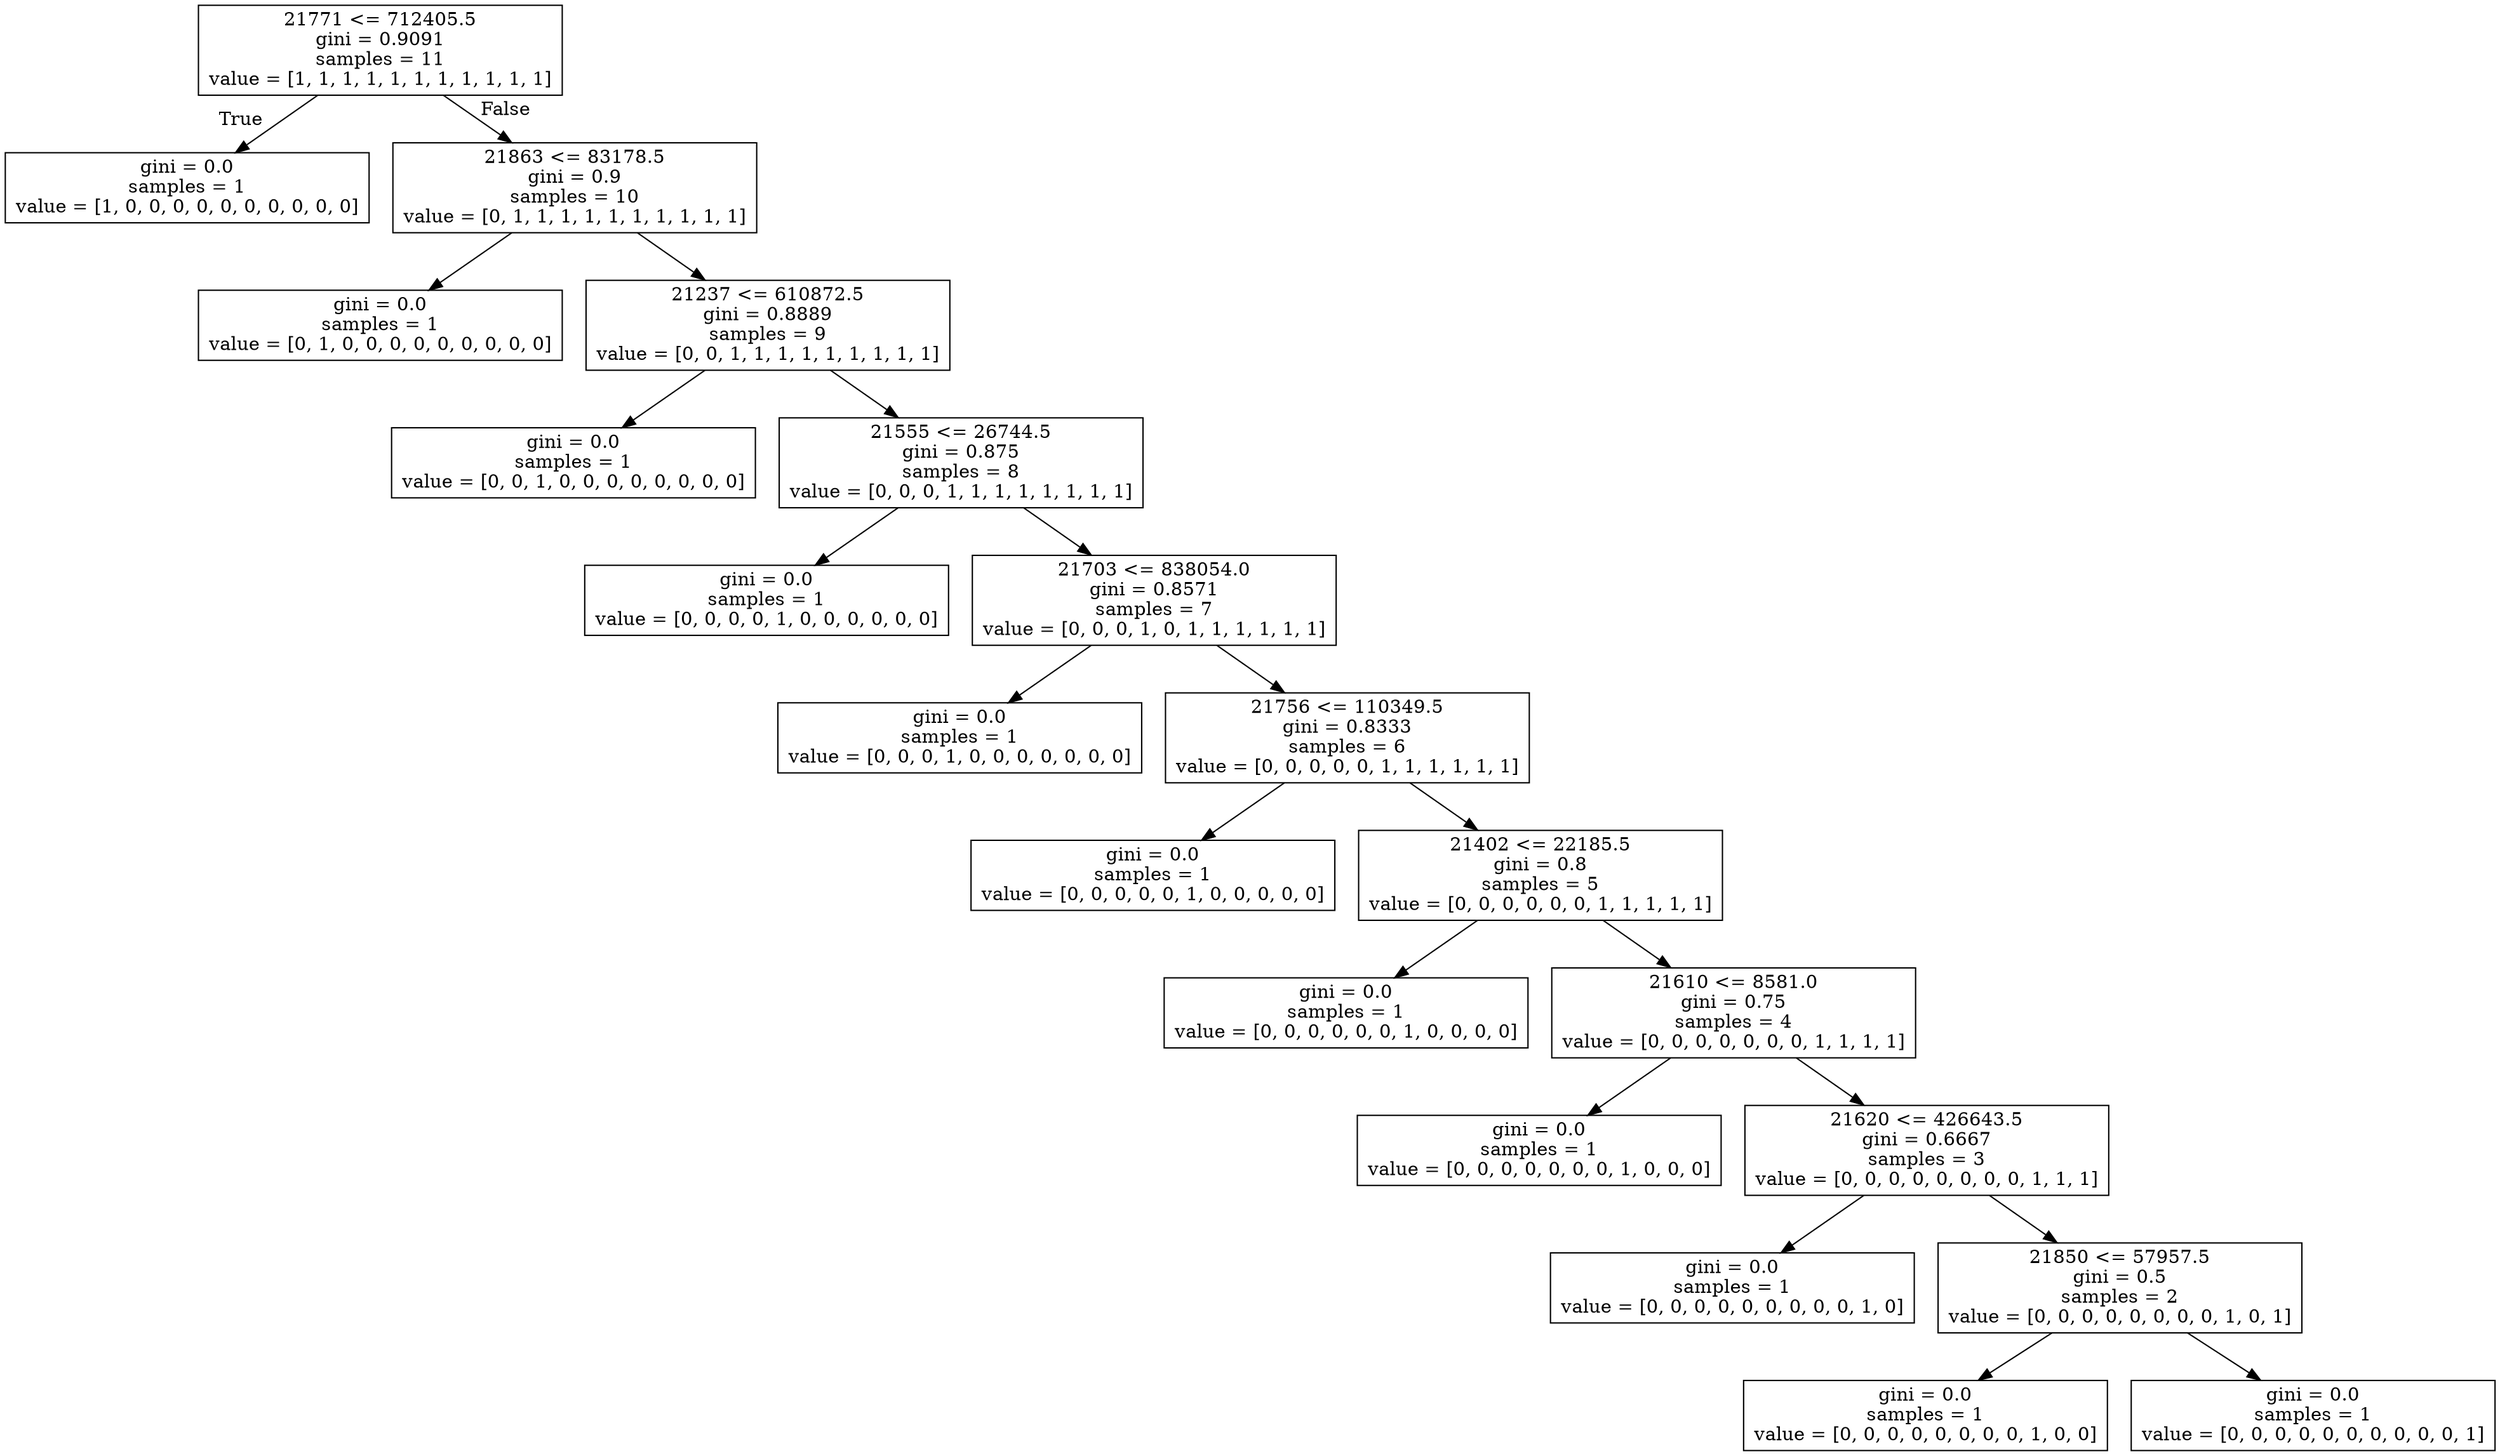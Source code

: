 digraph Tree {
node [shape=box] ;
0 [label="21771 <= 712405.5\ngini = 0.9091\nsamples = 11\nvalue = [1, 1, 1, 1, 1, 1, 1, 1, 1, 1, 1]"] ;
1 [label="gini = 0.0\nsamples = 1\nvalue = [1, 0, 0, 0, 0, 0, 0, 0, 0, 0, 0]"] ;
0 -> 1 [labeldistance=2.5, labelangle=45, headlabel="True"] ;
2 [label="21863 <= 83178.5\ngini = 0.9\nsamples = 10\nvalue = [0, 1, 1, 1, 1, 1, 1, 1, 1, 1, 1]"] ;
0 -> 2 [labeldistance=2.5, labelangle=-45, headlabel="False"] ;
3 [label="gini = 0.0\nsamples = 1\nvalue = [0, 1, 0, 0, 0, 0, 0, 0, 0, 0, 0]"] ;
2 -> 3 ;
4 [label="21237 <= 610872.5\ngini = 0.8889\nsamples = 9\nvalue = [0, 0, 1, 1, 1, 1, 1, 1, 1, 1, 1]"] ;
2 -> 4 ;
5 [label="gini = 0.0\nsamples = 1\nvalue = [0, 0, 1, 0, 0, 0, 0, 0, 0, 0, 0]"] ;
4 -> 5 ;
6 [label="21555 <= 26744.5\ngini = 0.875\nsamples = 8\nvalue = [0, 0, 0, 1, 1, 1, 1, 1, 1, 1, 1]"] ;
4 -> 6 ;
7 [label="gini = 0.0\nsamples = 1\nvalue = [0, 0, 0, 0, 1, 0, 0, 0, 0, 0, 0]"] ;
6 -> 7 ;
8 [label="21703 <= 838054.0\ngini = 0.8571\nsamples = 7\nvalue = [0, 0, 0, 1, 0, 1, 1, 1, 1, 1, 1]"] ;
6 -> 8 ;
9 [label="gini = 0.0\nsamples = 1\nvalue = [0, 0, 0, 1, 0, 0, 0, 0, 0, 0, 0]"] ;
8 -> 9 ;
10 [label="21756 <= 110349.5\ngini = 0.8333\nsamples = 6\nvalue = [0, 0, 0, 0, 0, 1, 1, 1, 1, 1, 1]"] ;
8 -> 10 ;
11 [label="gini = 0.0\nsamples = 1\nvalue = [0, 0, 0, 0, 0, 1, 0, 0, 0, 0, 0]"] ;
10 -> 11 ;
12 [label="21402 <= 22185.5\ngini = 0.8\nsamples = 5\nvalue = [0, 0, 0, 0, 0, 0, 1, 1, 1, 1, 1]"] ;
10 -> 12 ;
13 [label="gini = 0.0\nsamples = 1\nvalue = [0, 0, 0, 0, 0, 0, 1, 0, 0, 0, 0]"] ;
12 -> 13 ;
14 [label="21610 <= 8581.0\ngini = 0.75\nsamples = 4\nvalue = [0, 0, 0, 0, 0, 0, 0, 1, 1, 1, 1]"] ;
12 -> 14 ;
15 [label="gini = 0.0\nsamples = 1\nvalue = [0, 0, 0, 0, 0, 0, 0, 1, 0, 0, 0]"] ;
14 -> 15 ;
16 [label="21620 <= 426643.5\ngini = 0.6667\nsamples = 3\nvalue = [0, 0, 0, 0, 0, 0, 0, 0, 1, 1, 1]"] ;
14 -> 16 ;
17 [label="gini = 0.0\nsamples = 1\nvalue = [0, 0, 0, 0, 0, 0, 0, 0, 0, 1, 0]"] ;
16 -> 17 ;
18 [label="21850 <= 57957.5\ngini = 0.5\nsamples = 2\nvalue = [0, 0, 0, 0, 0, 0, 0, 0, 1, 0, 1]"] ;
16 -> 18 ;
19 [label="gini = 0.0\nsamples = 1\nvalue = [0, 0, 0, 0, 0, 0, 0, 0, 1, 0, 0]"] ;
18 -> 19 ;
20 [label="gini = 0.0\nsamples = 1\nvalue = [0, 0, 0, 0, 0, 0, 0, 0, 0, 0, 1]"] ;
18 -> 20 ;
}